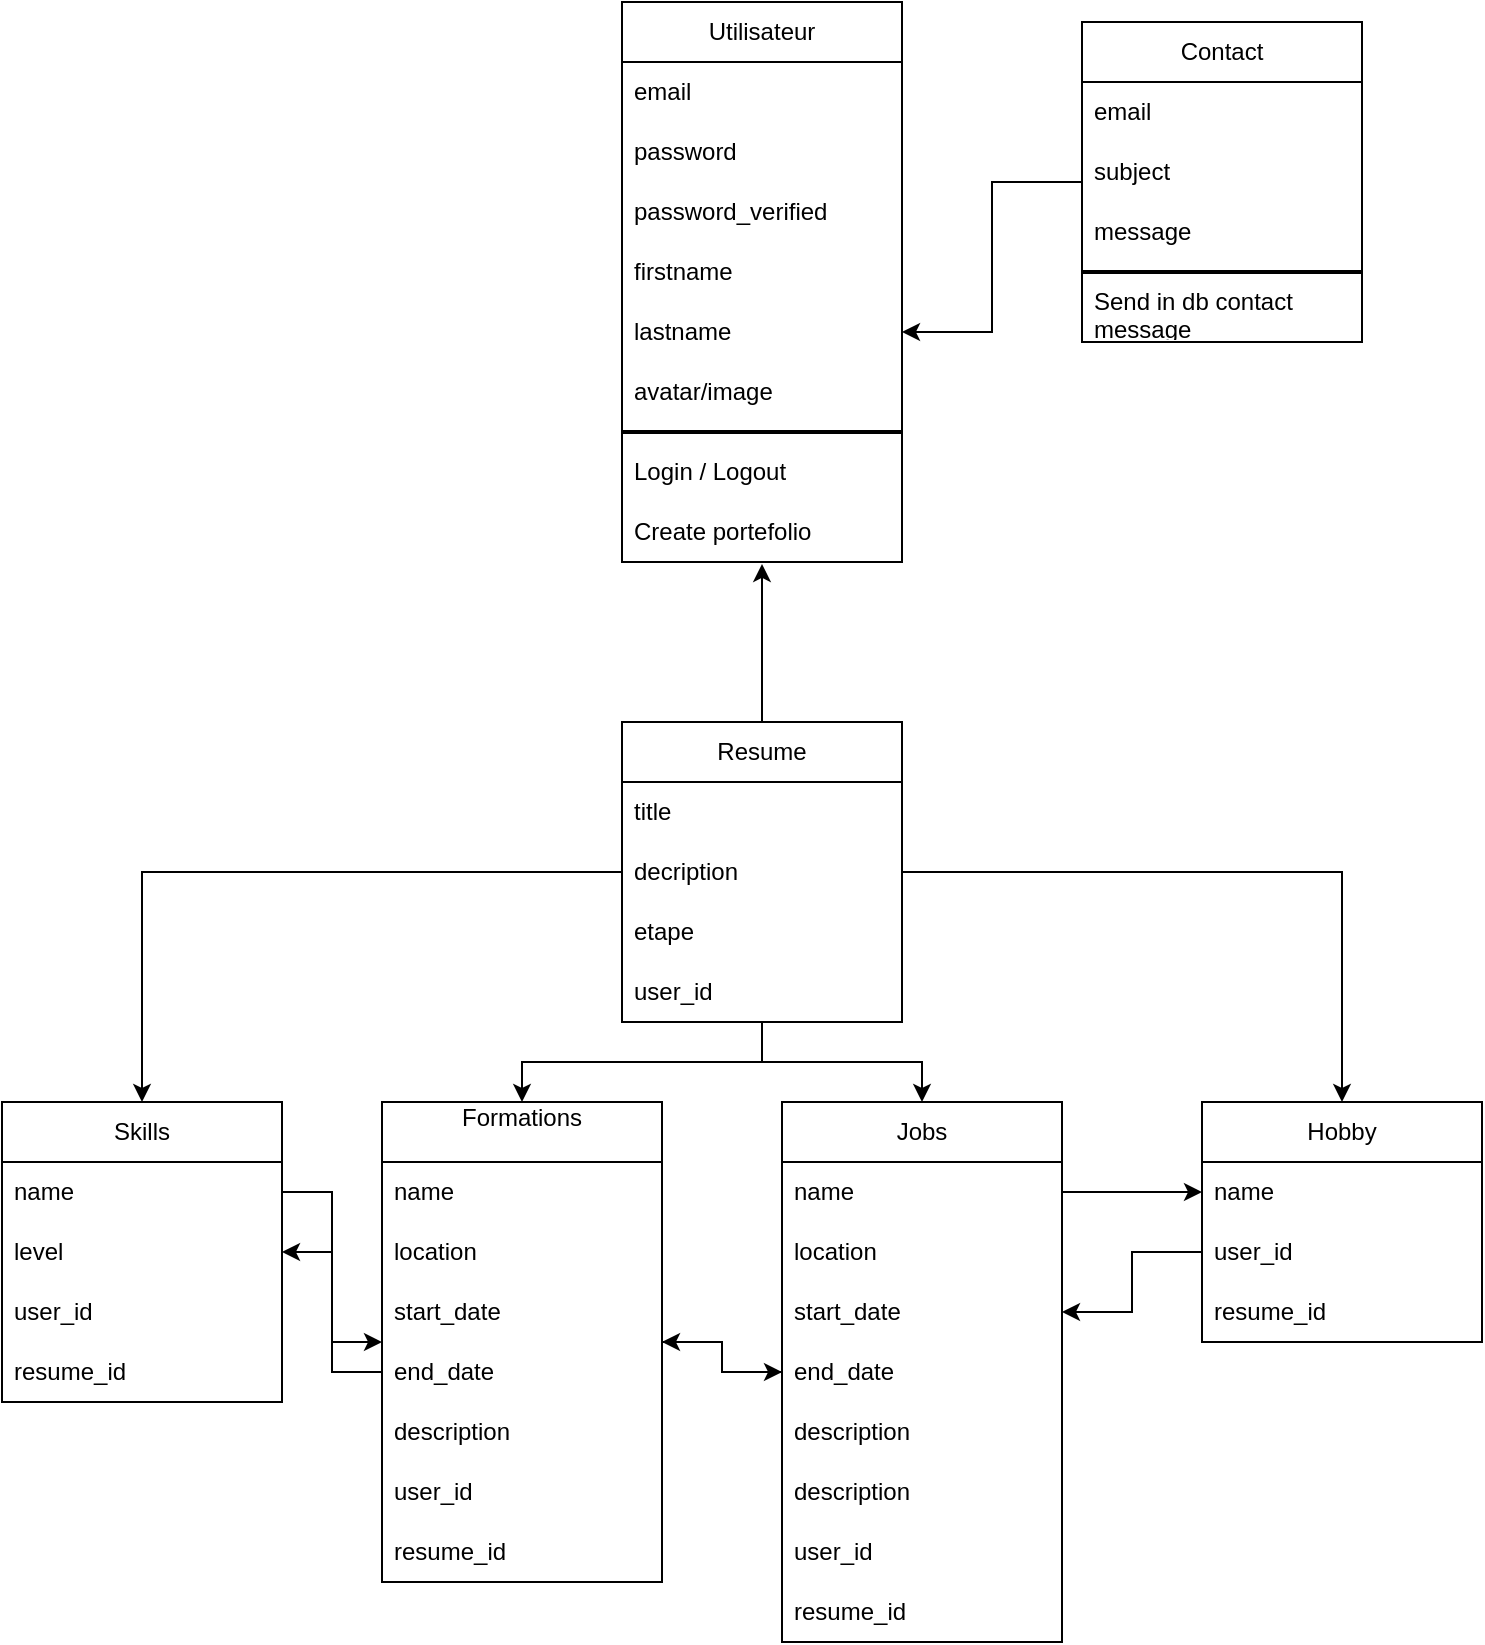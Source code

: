 <mxfile version="24.7.17">
  <diagram id="R2lEEEUBdFMjLlhIrx00" name="Page-1">
    <mxGraphModel dx="1434" dy="836" grid="1" gridSize="10" guides="1" tooltips="1" connect="1" arrows="1" fold="1" page="1" pageScale="1" pageWidth="850" pageHeight="1100" math="0" shadow="0" extFonts="Permanent Marker^https://fonts.googleapis.com/css?family=Permanent+Marker">
      <root>
        <mxCell id="0" />
        <mxCell id="1" parent="0" />
        <mxCell id="6MsVDIzR-I_U8ZcgRNgF-1" value="Utilisateur" style="swimlane;fontStyle=0;childLayout=stackLayout;horizontal=1;startSize=30;horizontalStack=0;resizeParent=1;resizeParentMax=0;resizeLast=0;collapsible=1;marginBottom=0;whiteSpace=wrap;html=1;verticalAlign=middle;" parent="1" vertex="1">
          <mxGeometry x="360" y="30" width="140" height="280" as="geometry" />
        </mxCell>
        <mxCell id="6MsVDIzR-I_U8ZcgRNgF-2" value="email" style="text;strokeColor=none;fillColor=none;align=left;verticalAlign=middle;spacingLeft=4;spacingRight=4;overflow=hidden;points=[[0,0.5],[1,0.5]];portConstraint=eastwest;rotatable=0;whiteSpace=wrap;html=1;" parent="6MsVDIzR-I_U8ZcgRNgF-1" vertex="1">
          <mxGeometry y="30" width="140" height="30" as="geometry" />
        </mxCell>
        <mxCell id="6MsVDIzR-I_U8ZcgRNgF-3" value="password" style="text;strokeColor=none;fillColor=none;align=left;verticalAlign=middle;spacingLeft=4;spacingRight=4;overflow=hidden;points=[[0,0.5],[1,0.5]];portConstraint=eastwest;rotatable=0;whiteSpace=wrap;html=1;" parent="6MsVDIzR-I_U8ZcgRNgF-1" vertex="1">
          <mxGeometry y="60" width="140" height="30" as="geometry" />
        </mxCell>
        <mxCell id="6MsVDIzR-I_U8ZcgRNgF-4" value="password_verified" style="text;strokeColor=none;fillColor=none;align=left;verticalAlign=middle;spacingLeft=4;spacingRight=4;overflow=hidden;points=[[0,0.5],[1,0.5]];portConstraint=eastwest;rotatable=0;whiteSpace=wrap;html=1;" parent="6MsVDIzR-I_U8ZcgRNgF-1" vertex="1">
          <mxGeometry y="90" width="140" height="30" as="geometry" />
        </mxCell>
        <mxCell id="6MsVDIzR-I_U8ZcgRNgF-5" value="firstname" style="text;strokeColor=none;fillColor=none;align=left;verticalAlign=middle;spacingLeft=4;spacingRight=4;overflow=hidden;points=[[0,0.5],[1,0.5]];portConstraint=eastwest;rotatable=0;whiteSpace=wrap;html=1;" parent="6MsVDIzR-I_U8ZcgRNgF-1" vertex="1">
          <mxGeometry y="120" width="140" height="30" as="geometry" />
        </mxCell>
        <mxCell id="6MsVDIzR-I_U8ZcgRNgF-17" value="lastname" style="text;strokeColor=none;fillColor=none;align=left;verticalAlign=middle;spacingLeft=4;spacingRight=4;overflow=hidden;points=[[0,0.5],[1,0.5]];portConstraint=eastwest;rotatable=0;whiteSpace=wrap;html=1;" parent="6MsVDIzR-I_U8ZcgRNgF-1" vertex="1">
          <mxGeometry y="150" width="140" height="30" as="geometry" />
        </mxCell>
        <mxCell id="6MsVDIzR-I_U8ZcgRNgF-18" value="avatar/image" style="text;strokeColor=none;fillColor=none;align=left;verticalAlign=middle;spacingLeft=4;spacingRight=4;overflow=hidden;points=[[0,0.5],[1,0.5]];portConstraint=eastwest;rotatable=0;whiteSpace=wrap;html=1;" parent="6MsVDIzR-I_U8ZcgRNgF-1" vertex="1">
          <mxGeometry y="180" width="140" height="30" as="geometry" />
        </mxCell>
        <mxCell id="6MsVDIzR-I_U8ZcgRNgF-21" value="" style="line;strokeWidth=2;html=1;" parent="6MsVDIzR-I_U8ZcgRNgF-1" vertex="1">
          <mxGeometry y="210" width="140" height="10" as="geometry" />
        </mxCell>
        <mxCell id="6MsVDIzR-I_U8ZcgRNgF-23" value="Login / Logout" style="text;strokeColor=none;fillColor=none;align=left;verticalAlign=middle;spacingLeft=4;spacingRight=4;overflow=hidden;points=[[0,0.5],[1,0.5]];portConstraint=eastwest;rotatable=0;whiteSpace=wrap;html=1;" parent="6MsVDIzR-I_U8ZcgRNgF-1" vertex="1">
          <mxGeometry y="220" width="140" height="30" as="geometry" />
        </mxCell>
        <mxCell id="6MsVDIzR-I_U8ZcgRNgF-24" value="Create portefolio" style="text;strokeColor=none;fillColor=none;align=left;verticalAlign=middle;spacingLeft=4;spacingRight=4;overflow=hidden;points=[[0,0.5],[1,0.5]];portConstraint=eastwest;rotatable=0;whiteSpace=wrap;html=1;" parent="6MsVDIzR-I_U8ZcgRNgF-1" vertex="1">
          <mxGeometry y="250" width="140" height="30" as="geometry" />
        </mxCell>
        <mxCell id="6MsVDIzR-I_U8ZcgRNgF-35" style="edgeStyle=orthogonalEdgeStyle;rounded=0;orthogonalLoop=1;jettySize=auto;html=1;entryX=1;entryY=0.5;entryDx=0;entryDy=0;" parent="1" source="6MsVDIzR-I_U8ZcgRNgF-25" target="6MsVDIzR-I_U8ZcgRNgF-17" edge="1">
          <mxGeometry relative="1" as="geometry" />
        </mxCell>
        <mxCell id="6MsVDIzR-I_U8ZcgRNgF-25" value="Contact" style="swimlane;fontStyle=0;childLayout=stackLayout;horizontal=1;startSize=30;horizontalStack=0;resizeParent=1;resizeParentMax=0;resizeLast=0;collapsible=1;marginBottom=0;whiteSpace=wrap;html=1;" parent="1" vertex="1">
          <mxGeometry x="590" y="40" width="140" height="160" as="geometry" />
        </mxCell>
        <mxCell id="6MsVDIzR-I_U8ZcgRNgF-26" value="email" style="text;strokeColor=none;fillColor=none;align=left;verticalAlign=middle;spacingLeft=4;spacingRight=4;overflow=hidden;points=[[0,0.5],[1,0.5]];portConstraint=eastwest;rotatable=0;whiteSpace=wrap;html=1;" parent="6MsVDIzR-I_U8ZcgRNgF-25" vertex="1">
          <mxGeometry y="30" width="140" height="30" as="geometry" />
        </mxCell>
        <mxCell id="6MsVDIzR-I_U8ZcgRNgF-27" value="subject" style="text;strokeColor=none;fillColor=none;align=left;verticalAlign=middle;spacingLeft=4;spacingRight=4;overflow=hidden;points=[[0,0.5],[1,0.5]];portConstraint=eastwest;rotatable=0;whiteSpace=wrap;html=1;" parent="6MsVDIzR-I_U8ZcgRNgF-25" vertex="1">
          <mxGeometry y="60" width="140" height="30" as="geometry" />
        </mxCell>
        <mxCell id="6MsVDIzR-I_U8ZcgRNgF-28" value="message" style="text;strokeColor=none;fillColor=none;align=left;verticalAlign=middle;spacingLeft=4;spacingRight=4;overflow=hidden;points=[[0,0.5],[1,0.5]];portConstraint=eastwest;rotatable=0;whiteSpace=wrap;html=1;" parent="6MsVDIzR-I_U8ZcgRNgF-25" vertex="1">
          <mxGeometry y="90" width="140" height="30" as="geometry" />
        </mxCell>
        <mxCell id="6MsVDIzR-I_U8ZcgRNgF-29" value="" style="line;strokeWidth=2;html=1;" parent="6MsVDIzR-I_U8ZcgRNgF-25" vertex="1">
          <mxGeometry y="120" width="140" height="10" as="geometry" />
        </mxCell>
        <mxCell id="6MsVDIzR-I_U8ZcgRNgF-30" value="Send in db contact message" style="text;strokeColor=none;fillColor=none;align=left;verticalAlign=middle;spacingLeft=4;spacingRight=4;overflow=hidden;points=[[0,0.5],[1,0.5]];portConstraint=eastwest;rotatable=0;whiteSpace=wrap;html=1;" parent="6MsVDIzR-I_U8ZcgRNgF-25" vertex="1">
          <mxGeometry y="130" width="140" height="30" as="geometry" />
        </mxCell>
        <mxCell id="6MsVDIzR-I_U8ZcgRNgF-42" value="" style="edgeStyle=orthogonalEdgeStyle;rounded=0;orthogonalLoop=1;jettySize=auto;html=1;" parent="1" source="6MsVDIzR-I_U8ZcgRNgF-31" target="6MsVDIzR-I_U8ZcgRNgF-38" edge="1">
          <mxGeometry relative="1" as="geometry" />
        </mxCell>
        <mxCell id="6MsVDIzR-I_U8ZcgRNgF-56" value="" style="edgeStyle=orthogonalEdgeStyle;rounded=0;orthogonalLoop=1;jettySize=auto;html=1;" parent="1" source="6MsVDIzR-I_U8ZcgRNgF-31" target="6MsVDIzR-I_U8ZcgRNgF-52" edge="1">
          <mxGeometry relative="1" as="geometry" />
        </mxCell>
        <mxCell id="6MsVDIzR-I_U8ZcgRNgF-65" value="" style="edgeStyle=orthogonalEdgeStyle;rounded=0;orthogonalLoop=1;jettySize=auto;html=1;entryX=0.5;entryY=0;entryDx=0;entryDy=0;" parent="1" source="6MsVDIzR-I_U8ZcgRNgF-31" target="6MsVDIzR-I_U8ZcgRNgF-44" edge="1">
          <mxGeometry relative="1" as="geometry" />
        </mxCell>
        <mxCell id="6MsVDIzR-I_U8ZcgRNgF-71" value="" style="edgeStyle=orthogonalEdgeStyle;rounded=0;orthogonalLoop=1;jettySize=auto;html=1;" parent="1" source="6MsVDIzR-I_U8ZcgRNgF-31" target="6MsVDIzR-I_U8ZcgRNgF-67" edge="1">
          <mxGeometry relative="1" as="geometry" />
        </mxCell>
        <mxCell id="6MsVDIzR-I_U8ZcgRNgF-82" style="edgeStyle=orthogonalEdgeStyle;rounded=0;orthogonalLoop=1;jettySize=auto;html=1;entryX=0.5;entryY=1.033;entryDx=0;entryDy=0;entryPerimeter=0;" parent="1" source="6MsVDIzR-I_U8ZcgRNgF-31" target="6MsVDIzR-I_U8ZcgRNgF-24" edge="1">
          <mxGeometry relative="1" as="geometry" />
        </mxCell>
        <mxCell id="6MsVDIzR-I_U8ZcgRNgF-31" value="Resume" style="swimlane;fontStyle=0;childLayout=stackLayout;horizontal=1;startSize=30;horizontalStack=0;resizeParent=1;resizeParentMax=0;resizeLast=0;collapsible=1;marginBottom=0;whiteSpace=wrap;html=1;" parent="1" vertex="1">
          <mxGeometry x="360" y="390" width="140" height="150" as="geometry" />
        </mxCell>
        <mxCell id="6MsVDIzR-I_U8ZcgRNgF-32" value="title" style="text;strokeColor=none;fillColor=none;align=left;verticalAlign=middle;spacingLeft=4;spacingRight=4;overflow=hidden;points=[[0,0.5],[1,0.5]];portConstraint=eastwest;rotatable=0;whiteSpace=wrap;html=1;" parent="6MsVDIzR-I_U8ZcgRNgF-31" vertex="1">
          <mxGeometry y="30" width="140" height="30" as="geometry" />
        </mxCell>
        <mxCell id="6MsVDIzR-I_U8ZcgRNgF-33" value="decription" style="text;strokeColor=none;fillColor=none;align=left;verticalAlign=middle;spacingLeft=4;spacingRight=4;overflow=hidden;points=[[0,0.5],[1,0.5]];portConstraint=eastwest;rotatable=0;whiteSpace=wrap;html=1;" parent="6MsVDIzR-I_U8ZcgRNgF-31" vertex="1">
          <mxGeometry y="60" width="140" height="30" as="geometry" />
        </mxCell>
        <mxCell id="4u3ri3ZNY5KP2S5sbOxF-14" value="etape" style="text;strokeColor=none;fillColor=none;align=left;verticalAlign=middle;spacingLeft=4;spacingRight=4;overflow=hidden;points=[[0,0.5],[1,0.5]];portConstraint=eastwest;rotatable=0;whiteSpace=wrap;html=1;" vertex="1" parent="6MsVDIzR-I_U8ZcgRNgF-31">
          <mxGeometry y="90" width="140" height="30" as="geometry" />
        </mxCell>
        <mxCell id="6MsVDIzR-I_U8ZcgRNgF-34" value="user_id" style="text;strokeColor=none;fillColor=none;align=left;verticalAlign=middle;spacingLeft=4;spacingRight=4;overflow=hidden;points=[[0,0.5],[1,0.5]];portConstraint=eastwest;rotatable=0;whiteSpace=wrap;html=1;" parent="6MsVDIzR-I_U8ZcgRNgF-31" vertex="1">
          <mxGeometry y="120" width="140" height="30" as="geometry" />
        </mxCell>
        <mxCell id="6MsVDIzR-I_U8ZcgRNgF-38" value="Skills" style="swimlane;fontStyle=0;childLayout=stackLayout;horizontal=1;startSize=30;horizontalStack=0;resizeParent=1;resizeParentMax=0;resizeLast=0;collapsible=1;marginBottom=0;whiteSpace=wrap;html=1;" parent="1" vertex="1">
          <mxGeometry x="50" y="580" width="140" height="150" as="geometry" />
        </mxCell>
        <mxCell id="6MsVDIzR-I_U8ZcgRNgF-39" value="name" style="text;strokeColor=none;fillColor=none;align=left;verticalAlign=middle;spacingLeft=4;spacingRight=4;overflow=hidden;points=[[0,0.5],[1,0.5]];portConstraint=eastwest;rotatable=0;whiteSpace=wrap;html=1;" parent="6MsVDIzR-I_U8ZcgRNgF-38" vertex="1">
          <mxGeometry y="30" width="140" height="30" as="geometry" />
        </mxCell>
        <mxCell id="6MsVDIzR-I_U8ZcgRNgF-40" value="level" style="text;strokeColor=none;fillColor=none;align=left;verticalAlign=middle;spacingLeft=4;spacingRight=4;overflow=hidden;points=[[0,0.5],[1,0.5]];portConstraint=eastwest;rotatable=0;whiteSpace=wrap;html=1;" parent="6MsVDIzR-I_U8ZcgRNgF-38" vertex="1">
          <mxGeometry y="60" width="140" height="30" as="geometry" />
        </mxCell>
        <mxCell id="6MsVDIzR-I_U8ZcgRNgF-41" value="user_id" style="text;strokeColor=none;fillColor=none;align=left;verticalAlign=middle;spacingLeft=4;spacingRight=4;overflow=hidden;points=[[0,0.5],[1,0.5]];portConstraint=eastwest;rotatable=0;whiteSpace=wrap;html=1;" parent="6MsVDIzR-I_U8ZcgRNgF-38" vertex="1">
          <mxGeometry y="90" width="140" height="30" as="geometry" />
        </mxCell>
        <mxCell id="4u3ri3ZNY5KP2S5sbOxF-9" value="resume_id" style="text;strokeColor=none;fillColor=none;align=left;verticalAlign=middle;spacingLeft=4;spacingRight=4;overflow=hidden;points=[[0,0.5],[1,0.5]];portConstraint=eastwest;rotatable=0;whiteSpace=wrap;html=1;" vertex="1" parent="6MsVDIzR-I_U8ZcgRNgF-38">
          <mxGeometry y="120" width="140" height="30" as="geometry" />
        </mxCell>
        <mxCell id="4u3ri3ZNY5KP2S5sbOxF-3" style="edgeStyle=orthogonalEdgeStyle;rounded=0;orthogonalLoop=1;jettySize=auto;html=1;" edge="1" parent="1" source="6MsVDIzR-I_U8ZcgRNgF-44" target="6MsVDIzR-I_U8ZcgRNgF-52">
          <mxGeometry relative="1" as="geometry" />
        </mxCell>
        <mxCell id="6MsVDIzR-I_U8ZcgRNgF-44" value="Formations&lt;div&gt;&lt;br&gt;&lt;/div&gt;" style="swimlane;fontStyle=0;childLayout=stackLayout;horizontal=1;startSize=30;horizontalStack=0;resizeParent=1;resizeParentMax=0;resizeLast=0;collapsible=1;marginBottom=0;whiteSpace=wrap;html=1;" parent="1" vertex="1">
          <mxGeometry x="240" y="580" width="140" height="240" as="geometry" />
        </mxCell>
        <mxCell id="6MsVDIzR-I_U8ZcgRNgF-45" value="name" style="text;strokeColor=none;fillColor=none;align=left;verticalAlign=middle;spacingLeft=4;spacingRight=4;overflow=hidden;points=[[0,0.5],[1,0.5]];portConstraint=eastwest;rotatable=0;whiteSpace=wrap;html=1;" parent="6MsVDIzR-I_U8ZcgRNgF-44" vertex="1">
          <mxGeometry y="30" width="140" height="30" as="geometry" />
        </mxCell>
        <mxCell id="6MsVDIzR-I_U8ZcgRNgF-60" value="location" style="text;strokeColor=none;fillColor=none;align=left;verticalAlign=middle;spacingLeft=4;spacingRight=4;overflow=hidden;points=[[0,0.5],[1,0.5]];portConstraint=eastwest;rotatable=0;whiteSpace=wrap;html=1;" parent="6MsVDIzR-I_U8ZcgRNgF-44" vertex="1">
          <mxGeometry y="60" width="140" height="30" as="geometry" />
        </mxCell>
        <mxCell id="6MsVDIzR-I_U8ZcgRNgF-46" value="start_date" style="text;strokeColor=none;fillColor=none;align=left;verticalAlign=middle;spacingLeft=4;spacingRight=4;overflow=hidden;points=[[0,0.5],[1,0.5]];portConstraint=eastwest;rotatable=0;whiteSpace=wrap;html=1;" parent="6MsVDIzR-I_U8ZcgRNgF-44" vertex="1">
          <mxGeometry y="90" width="140" height="30" as="geometry" />
        </mxCell>
        <mxCell id="6MsVDIzR-I_U8ZcgRNgF-47" value="end_date" style="text;strokeColor=none;fillColor=none;align=left;verticalAlign=middle;spacingLeft=4;spacingRight=4;overflow=hidden;points=[[0,0.5],[1,0.5]];portConstraint=eastwest;rotatable=0;whiteSpace=wrap;html=1;" parent="6MsVDIzR-I_U8ZcgRNgF-44" vertex="1">
          <mxGeometry y="120" width="140" height="30" as="geometry" />
        </mxCell>
        <mxCell id="6MsVDIzR-I_U8ZcgRNgF-49" value="description" style="text;strokeColor=none;fillColor=none;align=left;verticalAlign=middle;spacingLeft=4;spacingRight=4;overflow=hidden;points=[[0,0.5],[1,0.5]];portConstraint=eastwest;rotatable=0;whiteSpace=wrap;html=1;" parent="6MsVDIzR-I_U8ZcgRNgF-44" vertex="1">
          <mxGeometry y="150" width="140" height="30" as="geometry" />
        </mxCell>
        <mxCell id="6MsVDIzR-I_U8ZcgRNgF-79" value="user_id" style="text;strokeColor=none;fillColor=none;align=left;verticalAlign=middle;spacingLeft=4;spacingRight=4;overflow=hidden;points=[[0,0.5],[1,0.5]];portConstraint=eastwest;rotatable=0;whiteSpace=wrap;html=1;" parent="6MsVDIzR-I_U8ZcgRNgF-44" vertex="1">
          <mxGeometry y="180" width="140" height="30" as="geometry" />
        </mxCell>
        <mxCell id="6MsVDIzR-I_U8ZcgRNgF-62" value="resume_id" style="text;strokeColor=none;fillColor=none;align=left;verticalAlign=middle;spacingLeft=4;spacingRight=4;overflow=hidden;points=[[0,0.5],[1,0.5]];portConstraint=eastwest;rotatable=0;whiteSpace=wrap;html=1;" parent="6MsVDIzR-I_U8ZcgRNgF-44" vertex="1">
          <mxGeometry y="210" width="140" height="30" as="geometry" />
        </mxCell>
        <mxCell id="4u3ri3ZNY5KP2S5sbOxF-4" style="edgeStyle=orthogonalEdgeStyle;rounded=0;orthogonalLoop=1;jettySize=auto;html=1;" edge="1" parent="1" source="6MsVDIzR-I_U8ZcgRNgF-52" target="6MsVDIzR-I_U8ZcgRNgF-44">
          <mxGeometry relative="1" as="geometry" />
        </mxCell>
        <mxCell id="6MsVDIzR-I_U8ZcgRNgF-52" value="Jobs" style="swimlane;fontStyle=0;childLayout=stackLayout;horizontal=1;startSize=30;horizontalStack=0;resizeParent=1;resizeParentMax=0;resizeLast=0;collapsible=1;marginBottom=0;whiteSpace=wrap;html=1;" parent="1" vertex="1">
          <mxGeometry x="440" y="580" width="140" height="270" as="geometry" />
        </mxCell>
        <mxCell id="6MsVDIzR-I_U8ZcgRNgF-53" value="name" style="text;strokeColor=none;fillColor=none;align=left;verticalAlign=middle;spacingLeft=4;spacingRight=4;overflow=hidden;points=[[0,0.5],[1,0.5]];portConstraint=eastwest;rotatable=0;whiteSpace=wrap;html=1;" parent="6MsVDIzR-I_U8ZcgRNgF-52" vertex="1">
          <mxGeometry y="30" width="140" height="30" as="geometry" />
        </mxCell>
        <mxCell id="6MsVDIzR-I_U8ZcgRNgF-61" value="location" style="text;strokeColor=none;fillColor=none;align=left;verticalAlign=middle;spacingLeft=4;spacingRight=4;overflow=hidden;points=[[0,0.5],[1,0.5]];portConstraint=eastwest;rotatable=0;whiteSpace=wrap;html=1;" parent="6MsVDIzR-I_U8ZcgRNgF-52" vertex="1">
          <mxGeometry y="60" width="140" height="30" as="geometry" />
        </mxCell>
        <mxCell id="6MsVDIzR-I_U8ZcgRNgF-54" value="start_date" style="text;strokeColor=none;fillColor=none;align=left;verticalAlign=middle;spacingLeft=4;spacingRight=4;overflow=hidden;points=[[0,0.5],[1,0.5]];portConstraint=eastwest;rotatable=0;whiteSpace=wrap;html=1;" parent="6MsVDIzR-I_U8ZcgRNgF-52" vertex="1">
          <mxGeometry y="90" width="140" height="30" as="geometry" />
        </mxCell>
        <mxCell id="6MsVDIzR-I_U8ZcgRNgF-55" value="end_date" style="text;strokeColor=none;fillColor=none;align=left;verticalAlign=middle;spacingLeft=4;spacingRight=4;overflow=hidden;points=[[0,0.5],[1,0.5]];portConstraint=eastwest;rotatable=0;whiteSpace=wrap;html=1;" parent="6MsVDIzR-I_U8ZcgRNgF-52" vertex="1">
          <mxGeometry y="120" width="140" height="30" as="geometry" />
        </mxCell>
        <mxCell id="6MsVDIzR-I_U8ZcgRNgF-57" value="description" style="text;strokeColor=none;fillColor=none;align=left;verticalAlign=middle;spacingLeft=4;spacingRight=4;overflow=hidden;points=[[0,0.5],[1,0.5]];portConstraint=eastwest;rotatable=0;whiteSpace=wrap;html=1;" parent="6MsVDIzR-I_U8ZcgRNgF-52" vertex="1">
          <mxGeometry y="150" width="140" height="30" as="geometry" />
        </mxCell>
        <mxCell id="6MsVDIzR-I_U8ZcgRNgF-73" value="description" style="text;strokeColor=none;fillColor=none;align=left;verticalAlign=middle;spacingLeft=4;spacingRight=4;overflow=hidden;points=[[0,0.5],[1,0.5]];portConstraint=eastwest;rotatable=0;whiteSpace=wrap;html=1;" parent="6MsVDIzR-I_U8ZcgRNgF-52" vertex="1">
          <mxGeometry y="180" width="140" height="30" as="geometry" />
        </mxCell>
        <mxCell id="6MsVDIzR-I_U8ZcgRNgF-63" value="user_id" style="text;strokeColor=none;fillColor=none;align=left;verticalAlign=middle;spacingLeft=4;spacingRight=4;overflow=hidden;points=[[0,0.5],[1,0.5]];portConstraint=eastwest;rotatable=0;whiteSpace=wrap;html=1;" parent="6MsVDIzR-I_U8ZcgRNgF-52" vertex="1">
          <mxGeometry y="210" width="140" height="30" as="geometry" />
        </mxCell>
        <mxCell id="4u3ri3ZNY5KP2S5sbOxF-10" value="resume_id" style="text;strokeColor=none;fillColor=none;align=left;verticalAlign=middle;spacingLeft=4;spacingRight=4;overflow=hidden;points=[[0,0.5],[1,0.5]];portConstraint=eastwest;rotatable=0;whiteSpace=wrap;html=1;" vertex="1" parent="6MsVDIzR-I_U8ZcgRNgF-52">
          <mxGeometry y="240" width="140" height="30" as="geometry" />
        </mxCell>
        <mxCell id="6MsVDIzR-I_U8ZcgRNgF-67" value="Hobby" style="swimlane;fontStyle=0;childLayout=stackLayout;horizontal=1;startSize=30;horizontalStack=0;resizeParent=1;resizeParentMax=0;resizeLast=0;collapsible=1;marginBottom=0;whiteSpace=wrap;html=1;" parent="1" vertex="1">
          <mxGeometry x="650" y="580" width="140" height="120" as="geometry" />
        </mxCell>
        <mxCell id="6MsVDIzR-I_U8ZcgRNgF-68" value="name" style="text;strokeColor=none;fillColor=none;align=left;verticalAlign=middle;spacingLeft=4;spacingRight=4;overflow=hidden;points=[[0,0.5],[1,0.5]];portConstraint=eastwest;rotatable=0;whiteSpace=wrap;html=1;" parent="6MsVDIzR-I_U8ZcgRNgF-67" vertex="1">
          <mxGeometry y="30" width="140" height="30" as="geometry" />
        </mxCell>
        <mxCell id="6MsVDIzR-I_U8ZcgRNgF-70" value="user_id" style="text;strokeColor=none;fillColor=none;align=left;verticalAlign=middle;spacingLeft=4;spacingRight=4;overflow=hidden;points=[[0,0.5],[1,0.5]];portConstraint=eastwest;rotatable=0;whiteSpace=wrap;html=1;" parent="6MsVDIzR-I_U8ZcgRNgF-67" vertex="1">
          <mxGeometry y="60" width="140" height="30" as="geometry" />
        </mxCell>
        <mxCell id="4u3ri3ZNY5KP2S5sbOxF-13" value="resume_id" style="text;strokeColor=none;fillColor=none;align=left;verticalAlign=middle;spacingLeft=4;spacingRight=4;overflow=hidden;points=[[0,0.5],[1,0.5]];portConstraint=eastwest;rotatable=0;whiteSpace=wrap;html=1;" vertex="1" parent="6MsVDIzR-I_U8ZcgRNgF-67">
          <mxGeometry y="90" width="140" height="30" as="geometry" />
        </mxCell>
        <mxCell id="6MsVDIzR-I_U8ZcgRNgF-74" style="edgeStyle=orthogonalEdgeStyle;rounded=0;orthogonalLoop=1;jettySize=auto;html=1;exitX=1;exitY=0.5;exitDx=0;exitDy=0;entryX=0;entryY=0.5;entryDx=0;entryDy=0;" parent="1" source="6MsVDIzR-I_U8ZcgRNgF-53" target="6MsVDIzR-I_U8ZcgRNgF-68" edge="1">
          <mxGeometry relative="1" as="geometry" />
        </mxCell>
        <mxCell id="6MsVDIzR-I_U8ZcgRNgF-77" value="" style="edgeStyle=orthogonalEdgeStyle;rounded=0;orthogonalLoop=1;jettySize=auto;html=1;" parent="1" source="6MsVDIzR-I_U8ZcgRNgF-70" target="6MsVDIzR-I_U8ZcgRNgF-54" edge="1">
          <mxGeometry relative="1" as="geometry" />
        </mxCell>
        <mxCell id="4u3ri3ZNY5KP2S5sbOxF-1" style="edgeStyle=orthogonalEdgeStyle;rounded=0;orthogonalLoop=1;jettySize=auto;html=1;" edge="1" parent="1" source="6MsVDIzR-I_U8ZcgRNgF-47" target="6MsVDIzR-I_U8ZcgRNgF-38">
          <mxGeometry relative="1" as="geometry" />
        </mxCell>
        <mxCell id="4u3ri3ZNY5KP2S5sbOxF-2" style="edgeStyle=orthogonalEdgeStyle;rounded=0;orthogonalLoop=1;jettySize=auto;html=1;" edge="1" parent="1" source="6MsVDIzR-I_U8ZcgRNgF-39" target="6MsVDIzR-I_U8ZcgRNgF-44">
          <mxGeometry relative="1" as="geometry" />
        </mxCell>
      </root>
    </mxGraphModel>
  </diagram>
</mxfile>
